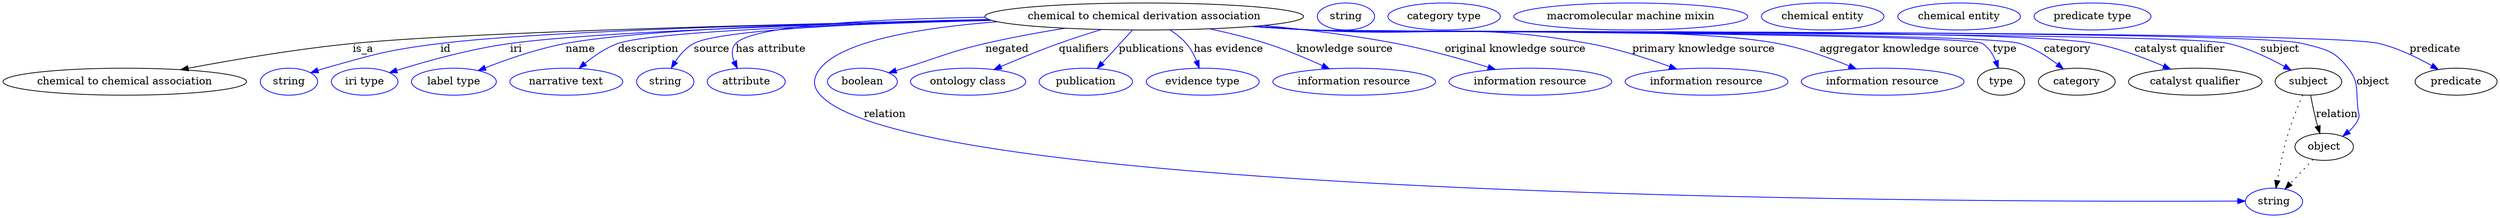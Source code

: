 digraph {
	graph [bb="0,0,2719.9,283"];
	node [label="\N"];
	"chemical to chemical derivation association"	[height=0.5,
		label="chemical to chemical derivation association",
		pos="1252,265",
		width=4.6218];
	"chemical to chemical association"	[height=0.5,
		pos="128.04,178",
		width=3.5566];
	"chemical to chemical derivation association" -> "chemical to chemical association"	[label=is_a,
		lp="388.04,221.5",
		pos="e,188.49,193.93 1090.3,260.59 876.22,255.55 510.35,244.95 377.04,229 316.22,221.72 248.08,207.62 198.47,196.24"];
	id	[color=blue,
		height=0.5,
		label=string,
		pos="305.04,178",
		width=0.84854];
	"chemical to chemical derivation association" -> id	[color=blue,
		label=id,
		lp="480.54,221.5",
		pos="e,328.5,189.68 1090.6,260.59 898.47,255.86 589.42,245.91 475.04,229 416.07,220.28 401.52,215.05 345.04,196 342.66,195.2 340.23,194.32 \
337.79,193.39",
		style=solid];
	iri	[color=blue,
		height=0.5,
		label="iri type",
		pos="390.04,178",
		width=1.011];
	"chemical to chemical derivation association" -> iri	[color=blue,
		label=iri,
		lp="559.54,221.5",
		pos="e,417.47,189.92 1091.7,260.15 918.12,255.23 652.79,245.35 553.04,229 508.7,221.73 459.63,205.5 427.03,193.5",
		style=solid];
	name	[color=blue,
		height=0.5,
		label="label type",
		pos="490.04,178",
		width=1.2638];
	"chemical to chemical derivation association" -> name	[color=blue,
		label=name,
		lp="630.54,221.5",
		pos="e,517.02,192.79 1089.6,261.06 931.24,257.12 702.03,248.24 615.04,229 584.01,222.14 550.69,208.46 526.25,197.15",
		style=solid];
	description	[color=blue,
		height=0.5,
		label="narrative text",
		pos="611.04,178",
		width=1.6068];
	"chemical to chemical derivation association" -> description	[color=blue,
		label=description,
		lp="704.54,221.5",
		pos="e,626.13,195.45 1094.1,259.31 936.51,253.85 712.33,243.66 674.04,229 659.03,223.25 644.79,212.57 633.65,202.55",
		style=solid];
	source	[color=blue,
		height=0.5,
		label=string,
		pos="717.04,178",
		width=0.84854];
	"chemical to chemical derivation association" -> source	[color=blue,
		label=source,
		lp="773.04,221.5",
		pos="e,724.83,195.53 1093.8,259.36 959.65,254.36 784.45,244.9 755.04,229 744.72,223.42 736.36,213.7 730.14,204.3",
		style=solid];
	"has attribute"	[color=blue,
		height=0.5,
		label=attribute,
		pos="806.04,178",
		width=1.1193];
	"chemical to chemical derivation association" -> "has attribute"	[color=blue,
		label="has attribute",
		lp="833.54,221.5",
		pos="e,798,195.91 1087.9,261.95 966.8,258.67 819.75,250.3 800.04,229 794.3,222.8 793.75,214.15 795.29,205.78",
		style=solid];
	relation	[color=blue,
		height=0.5,
		label=string,
		pos="2470,18",
		width=0.84854];
	"chemical to chemical derivation association" -> relation	[color=blue,
		label=relation,
		lp="972.04,134.5",
		pos="e,2439.5,19.316 1109.4,255.71 1021.3,247.21 920.06,230.13 893.04,196 883.11,183.46 882.24,171.81 893.04,160 999.92,43.136 2192.4,\
22.413 2429.3,19.441",
		style=solid];
	negated	[color=blue,
		height=0.5,
		label=boolean,
		pos="940.04,178",
		width=1.0652];
	"chemical to chemical derivation association" -> negated	[color=blue,
		label=negated,
		lp="1105.5,221.5",
		pos="e,969.34,189.7 1171.2,249.25 1143.4,243.63 1112.2,236.69 1084,229 1040.1,217 1030,211.08 987.04,196 984.35,195.06 981.58,194.08 \
978.79,193.08",
		style=solid];
	qualifiers	[color=blue,
		height=0.5,
		label="ontology class",
		pos="1058,178",
		width=1.7151];
	"chemical to chemical derivation association" -> qualifiers	[color=blue,
		label=qualifiers,
		lp="1187.5,221.5",
		pos="e,1087.8,194.06 1207.8,247.58 1193.1,241.93 1176.8,235.41 1162,229 1140.2,219.54 1116.3,208.11 1096.9,198.57",
		style=solid];
	publications	[color=blue,
		height=0.5,
		label=publication,
		pos="1188,178",
		width=1.3902];
	"chemical to chemical derivation association" -> publications	[color=blue,
		label=publications,
		lp="1257.5,221.5",
		pos="e,1200.5,195.6 1239.1,246.8 1229.8,234.43 1217.1,217.55 1206.7,203.74",
		style=solid];
	"has evidence"	[color=blue,
		height=0.5,
		label="evidence type",
		pos="1316,178",
		width=1.661];
	"chemical to chemical derivation association" -> "has evidence"	[color=blue,
		label="has evidence",
		lp="1338,221.5",
		pos="e,1310.7,196.26 1276.1,247.19 1282.5,241.89 1289,235.67 1294,229 1299.3,222 1303.6,213.53 1307,205.58",
		style=solid];
	"knowledge source"	[color=blue,
		height=0.5,
		label="information resource",
		pos="1479,178",
		width=2.3651];
	"chemical to chemical derivation association" -> "knowledge source"	[color=blue,
		label="knowledge source",
		lp="1461.5,221.5",
		pos="e,1449.8,195.13 1316.7,248.32 1336.3,242.92 1357.8,236.35 1377,229 1398.7,220.73 1422,209.49 1440.9,199.76",
		style=solid];
	"original knowledge source"	[color=blue,
		height=0.5,
		label="information resource",
		pos="1667,178",
		width=2.3651];
	"chemical to chemical derivation association" -> "original knowledge source"	[color=blue,
		label="original knowledge source",
		lp="1638.5,221.5",
		pos="e,1627.9,194.09 1373.3,252.62 1418.2,247.17 1469.2,239.48 1515,229 1550.2,220.95 1588.8,208.21 1618.3,197.6",
		style=solid];
	"primary knowledge source"	[color=blue,
		height=0.5,
		label="information resource",
		pos="1855,178",
		width=2.3651];
	"chemical to chemical derivation association" -> "primary knowledge source"	[color=blue,
		label="primary knowledge source",
		lp="1840,221.5",
		pos="e,1820.2,194.56 1368.7,252.1 1388.2,250.28 1408.2,248.51 1427,247 1554.9,236.8 1589.4,254.82 1715,229 1747.9,222.24 1783.5,209.45 \
1810.6,198.5",
		style=solid];
	"aggregator knowledge source"	[color=blue,
		height=0.5,
		label="information resource",
		pos="2043,178",
		width=2.3651];
	"chemical to chemical derivation association" -> "aggregator knowledge source"	[color=blue,
		label="aggregator knowledge source",
		lp="2047,221.5",
		pos="e,2011.9,194.85 1366.3,251.9 1386.5,250.04 1407.4,248.31 1427,247 1535.8,239.73 1810.4,251.42 1917,229 1946.7,222.76 1978.5,210.13 \
2002.7,199.12",
		style=solid];
	type	[height=0.5,
		pos="2173,178",
		width=0.75];
	"chemical to chemical derivation association" -> type	[color=blue,
		label=type,
		lp="2162,221.5",
		pos="e,2164.4,195.27 1365.4,251.8 1385.9,249.93 1407.1,248.22 1427,247 1466.1,244.61 2095.8,245.98 2131,229 2142.4,223.52 2151.8,213.35 \
2158.9,203.6",
		style=solid];
	category	[height=0.5,
		pos="2259,178",
		width=1.1374];
	"chemical to chemical derivation association" -> category	[color=blue,
		label=category,
		lp="2235.5,221.5",
		pos="e,2240.8,194.23 1365.4,251.77 1385.9,249.91 1407.1,248.21 1427,247 1510.4,241.96 2098,252.75 2178,229 2197.8,223.14 2217.5,211.15 \
2232.5,200.38",
		style=solid];
	"catalyst qualifier"	[height=0.5,
		pos="2387,178",
		width=1.9318];
	"chemical to chemical derivation association" -> "catalyst qualifier"	[color=blue,
		label="catalyst qualifier",
		lp="2358.5,221.5",
		pos="e,2357.4,194.5 1365.4,251.73 1385.9,249.87 1407.1,248.18 1427,247 1519.8,241.5 2172,247.68 2263,229 2292.7,222.9 2324.4,210.01 2348.3,\
198.84",
		style=solid];
	subject	[height=0.5,
		pos="2510,178",
		width=0.99297];
	"chemical to chemical derivation association" -> subject	[color=blue,
		label=subject,
		lp="2468.5,221.5",
		pos="e,2488.8,192.85 1364.9,251.72 1385.6,249.85 1406.9,248.16 1427,247 1535.9,240.72 2302.1,254.6 2408,229 2433.7,222.8 2460.4,209.42 \
2480,198.06",
		style=solid];
	object	[height=0.5,
		pos="2530,91",
		width=0.9027];
	"chemical to chemical derivation association" -> object	[color=blue,
		label=object,
		lp="2583,178",
		pos="e,2549.8,105.43 1364.9,251.7 1385.6,249.83 1406.9,248.15 1427,247 1545.2,240.27 2377.4,258.25 2492,229 2522.7,221.19 2535.8,221.1 \
2555,196 2570,176.48 2564.4,166.44 2567,142 2567.8,135.37 2569.7,133.12 2567,127 2564.8,121.72 2561.3,116.87 2557.3,112.56",
		style=solid];
	predicate	[height=0.5,
		pos="2677,178",
		width=1.1916];
	"chemical to chemical derivation association" -> predicate	[color=blue,
		label=predicate,
		lp="2654,221.5",
		pos="e,2658.5,194.53 1364.4,251.72 1385.2,249.83 1406.8,248.14 1427,247 1491.9,243.36 2533.7,247.21 2596,229 2615.7,223.27 2635.2,211.4 \
2650.2,200.66",
		style=solid];
	association_type	[color=blue,
		height=0.5,
		label=string,
		pos="1467,265",
		width=0.84854];
	association_category	[color=blue,
		height=0.5,
		label="category type",
		pos="1574,265",
		width=1.6249];
	"chemical to chemical derivation association_catalyst qualifier"	[color=blue,
		height=0.5,
		label="macromolecular machine mixin",
		pos="1775,265",
		width=3.4664];
	subject -> relation	[pos="e,2473.2,36.027 2504.3,160.08 2499.8,146.39 2493.6,126.58 2489,109 2483.6,88.036 2478.6,64.025 2475.1,46.079",
		style=dotted];
	subject -> object	[label=relation,
		lp="2542,134.5",
		pos="e,2526.1,108.89 2514.1,159.8 2516.8,148.09 2520.5,132.34 2523.7,118.97"];
	"chemical to chemical derivation association_subject"	[color=blue,
		height=0.5,
		label="chemical entity",
		pos="1983,265",
		width=1.8234];
	object -> relation	[pos="e,2483.3,34.713 2516.7,74.243 2508.9,64.959 2498.8,53.033 2490,42.64",
		style=dotted];
	"chemical to chemical derivation association_object"	[color=blue,
		height=0.5,
		label="chemical entity",
		pos="2132,265",
		width=1.8234];
	"chemical to chemical derivation association_predicate"	[color=blue,
		height=0.5,
		label="predicate type",
		pos="2276,265",
		width=1.679];
}
